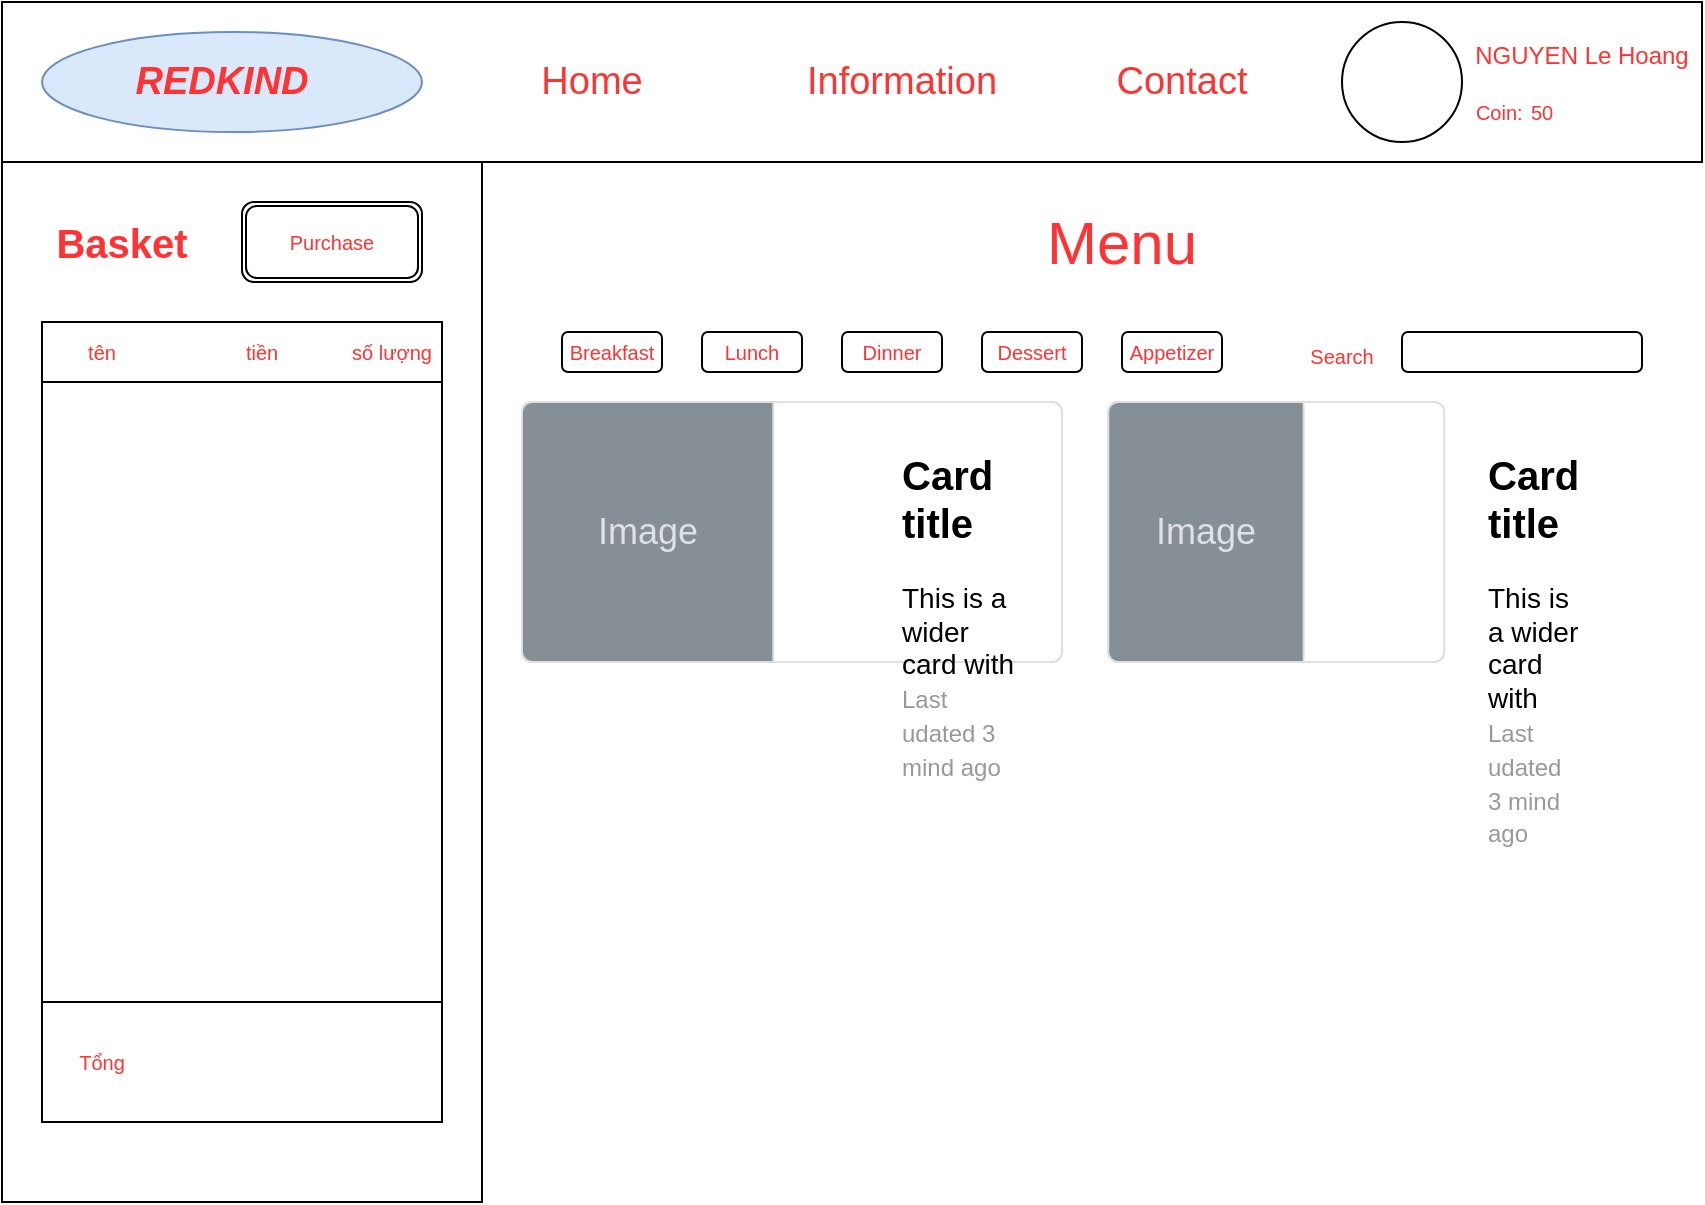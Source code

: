 <mxfile version="14.5.1" type="device"><diagram id="z732Ei0iRyYrXDZ2Z8Yv" name="Page-1"><mxGraphModel dx="865" dy="506" grid="1" gridSize="10" guides="1" tooltips="1" connect="1" arrows="1" fold="1" page="1" pageScale="1" pageWidth="850" pageHeight="1100" math="0" shadow="0"><root><mxCell id="0"/><mxCell id="1" parent="0"/><mxCell id="MFMYNRWe5qIbEG26eaq6-1" value="" style="rounded=0;whiteSpace=wrap;html=1;" vertex="1" parent="1"><mxGeometry width="850" height="80" as="geometry"/></mxCell><mxCell id="MFMYNRWe5qIbEG26eaq6-2" value="" style="rounded=0;whiteSpace=wrap;html=1;" vertex="1" parent="1"><mxGeometry y="80" width="240" height="520" as="geometry"/></mxCell><mxCell id="MFMYNRWe5qIbEG26eaq6-5" value="" style="ellipse;whiteSpace=wrap;html=1;fontSize=19;fillColor=#dae8fc;strokeColor=#6c8ebf;" vertex="1" parent="1"><mxGeometry x="20" y="15" width="190" height="50" as="geometry"/></mxCell><mxCell id="MFMYNRWe5qIbEG26eaq6-3" value="REDKIND" style="text;html=1;align=center;verticalAlign=middle;whiteSpace=wrap;rounded=0;fontSize=19;fontStyle=3;fontColor=#FF3333;" vertex="1" parent="1"><mxGeometry x="10" width="200" height="80" as="geometry"/></mxCell><mxCell id="MFMYNRWe5qIbEG26eaq6-6" value="Home" style="text;html=1;strokeColor=none;fillColor=none;align=center;verticalAlign=middle;whiteSpace=wrap;rounded=0;fontSize=19;fontColor=#FF3333;" vertex="1" parent="1"><mxGeometry x="260" y="30" width="70" height="20" as="geometry"/></mxCell><mxCell id="MFMYNRWe5qIbEG26eaq6-7" value="Information" style="text;html=1;strokeColor=none;fillColor=none;align=center;verticalAlign=middle;whiteSpace=wrap;rounded=0;fontSize=19;fontColor=#FF3333;" vertex="1" parent="1"><mxGeometry x="380" y="30" width="140" height="20" as="geometry"/></mxCell><mxCell id="MFMYNRWe5qIbEG26eaq6-8" value="Contact" style="text;html=1;strokeColor=none;fillColor=none;align=center;verticalAlign=middle;whiteSpace=wrap;rounded=0;fontSize=19;fontColor=#FF3333;" vertex="1" parent="1"><mxGeometry x="520" y="30" width="140" height="20" as="geometry"/></mxCell><mxCell id="MFMYNRWe5qIbEG26eaq6-9" value="" style="ellipse;whiteSpace=wrap;html=1;aspect=fixed;fontSize=19;fontColor=#FF3333;" vertex="1" parent="1"><mxGeometry x="670" y="10" width="60" height="60" as="geometry"/></mxCell><mxCell id="MFMYNRWe5qIbEG26eaq6-10" style="edgeStyle=orthogonalEdgeStyle;rounded=0;orthogonalLoop=1;jettySize=auto;html=1;exitX=0.5;exitY=1;exitDx=0;exitDy=0;fontSize=19;fontColor=#FF3333;" edge="1" parent="1" source="MFMYNRWe5qIbEG26eaq6-8" target="MFMYNRWe5qIbEG26eaq6-8"><mxGeometry relative="1" as="geometry"/></mxCell><mxCell id="MFMYNRWe5qIbEG26eaq6-11" value="&lt;font style=&quot;font-size: 12px&quot;&gt;NGUYEN Le Hoang&lt;/font&gt;" style="text;html=1;strokeColor=none;fillColor=none;align=center;verticalAlign=middle;whiteSpace=wrap;rounded=0;fontSize=19;fontColor=#FF3333;" vertex="1" parent="1"><mxGeometry x="730" y="10" width="120" height="30" as="geometry"/></mxCell><mxCell id="MFMYNRWe5qIbEG26eaq6-12" style="edgeStyle=orthogonalEdgeStyle;rounded=0;orthogonalLoop=1;jettySize=auto;html=1;exitX=0.5;exitY=1;exitDx=0;exitDy=0;fontSize=19;fontColor=#FF3333;" edge="1" parent="1" source="MFMYNRWe5qIbEG26eaq6-11" target="MFMYNRWe5qIbEG26eaq6-11"><mxGeometry relative="1" as="geometry"/></mxCell><mxCell id="MFMYNRWe5qIbEG26eaq6-13" value="Coin:&amp;nbsp;" style="text;html=1;strokeColor=none;fillColor=none;align=center;verticalAlign=middle;whiteSpace=wrap;rounded=0;fontSize=10;fontColor=#FF3333;" vertex="1" parent="1"><mxGeometry x="730" y="45" width="40" height="20" as="geometry"/></mxCell><mxCell id="MFMYNRWe5qIbEG26eaq6-14" value="50" style="text;html=1;strokeColor=none;fillColor=none;align=center;verticalAlign=middle;whiteSpace=wrap;rounded=0;fontSize=10;fontColor=#FF3333;" vertex="1" parent="1"><mxGeometry x="750" y="45" width="40" height="20" as="geometry"/></mxCell><mxCell id="MFMYNRWe5qIbEG26eaq6-17" value="&lt;h1&gt;Basket&lt;/h1&gt;" style="text;html=1;strokeColor=none;fillColor=none;spacing=5;spacingTop=-20;whiteSpace=wrap;overflow=hidden;rounded=0;fontSize=10;fontColor=#FF3333;align=center;verticalAlign=middle;" vertex="1" parent="1"><mxGeometry x="10" y="110" width="100" height="30" as="geometry"/></mxCell><mxCell id="MFMYNRWe5qIbEG26eaq6-19" value="" style="rounded=0;whiteSpace=wrap;html=1;fontSize=10;fontColor=#FF3333;align=center;" vertex="1" parent="1"><mxGeometry x="20" y="160" width="200" height="340" as="geometry"/></mxCell><mxCell id="MFMYNRWe5qIbEG26eaq6-21" value="" style="rounded=0;whiteSpace=wrap;html=1;fontSize=10;fontColor=#FF3333;align=center;" vertex="1" parent="1"><mxGeometry x="20" y="500" width="200" height="60" as="geometry"/></mxCell><mxCell id="MFMYNRWe5qIbEG26eaq6-26" value="" style="rounded=0;whiteSpace=wrap;html=1;fontSize=10;fontColor=#FF3333;align=center;" vertex="1" parent="1"><mxGeometry x="20" y="160" width="200" height="30" as="geometry"/></mxCell><mxCell id="MFMYNRWe5qIbEG26eaq6-27" value="tên" style="text;html=1;strokeColor=none;fillColor=none;align=center;verticalAlign=middle;whiteSpace=wrap;rounded=0;fontSize=10;fontColor=#FF3333;" vertex="1" parent="1"><mxGeometry x="30" y="165" width="40" height="20" as="geometry"/></mxCell><mxCell id="MFMYNRWe5qIbEG26eaq6-28" value="tiền&lt;span style=&quot;color: rgba(0 , 0 , 0 , 0) ; font-family: monospace ; font-size: 0px&quot;&gt;%3CmxGraphModel%3E%3Croot%3E%3CmxCell%20id%3D%220%22%2F%3E%3CmxCell%20id%3D%221%22%20parent%3D%220%22%2F%3E%3CmxCell%20id%3D%222%22%20value%3D%22t%C3%AAn%22%20style%3D%22text%3Bhtml%3D1%3BstrokeColor%3Dnone%3BfillColor%3Dnone%3Balign%3Dcenter%3BverticalAlign%3Dmiddle%3BwhiteSpace%3Dwrap%3Brounded%3D0%3BfontSize%3D10%3BfontColor%3D%23FF3333%3B%22%20vertex%3D%221%22%20parent%3D%221%22%3E%3CmxGeometry%20x%3D%2230%22%20y%3D%22165%22%20width%3D%2240%22%20height%3D%2220%22%20as%3D%22geometry%22%2F%3E%3C%2FmxCell%3E%3C%2Froot%3E%3C%2FmxGraphModel%3E&lt;/span&gt;" style="text;html=1;strokeColor=none;fillColor=none;align=center;verticalAlign=middle;whiteSpace=wrap;rounded=0;fontSize=10;fontColor=#FF3333;" vertex="1" parent="1"><mxGeometry x="110" y="165" width="40" height="20" as="geometry"/></mxCell><mxCell id="MFMYNRWe5qIbEG26eaq6-29" value="số lượng" style="text;html=1;strokeColor=none;fillColor=none;align=center;verticalAlign=middle;whiteSpace=wrap;rounded=0;fontSize=10;fontColor=#FF3333;" vertex="1" parent="1"><mxGeometry x="170" y="165" width="50" height="20" as="geometry"/></mxCell><mxCell id="MFMYNRWe5qIbEG26eaq6-30" value="Tổng" style="text;html=1;strokeColor=none;fillColor=none;align=center;verticalAlign=middle;whiteSpace=wrap;rounded=0;fontSize=10;fontColor=#FF3333;" vertex="1" parent="1"><mxGeometry x="30" y="520" width="40" height="20" as="geometry"/></mxCell><mxCell id="MFMYNRWe5qIbEG26eaq6-31" value="Purchase" style="shape=ext;double=1;rounded=1;whiteSpace=wrap;html=1;fontSize=10;fontColor=#FF3333;align=center;" vertex="1" parent="1"><mxGeometry x="120" y="100" width="90" height="40" as="geometry"/></mxCell><mxCell id="MFMYNRWe5qIbEG26eaq6-45" value="Breakfast" style="rounded=1;whiteSpace=wrap;html=1;fontSize=10;fontColor=#FF3333;align=center;" vertex="1" parent="1"><mxGeometry x="280" y="165" width="50" height="20" as="geometry"/></mxCell><mxCell id="MFMYNRWe5qIbEG26eaq6-46" value="Menu" style="text;html=1;strokeColor=none;fillColor=none;align=center;verticalAlign=middle;whiteSpace=wrap;rounded=0;fontSize=30;fontColor=#FF3333;" vertex="1" parent="1"><mxGeometry x="460" y="85" width="200" height="70" as="geometry"/></mxCell><mxCell id="MFMYNRWe5qIbEG26eaq6-47" value="Lunch" style="rounded=1;whiteSpace=wrap;html=1;fontSize=10;fontColor=#FF3333;align=center;" vertex="1" parent="1"><mxGeometry x="350" y="165" width="50" height="20" as="geometry"/></mxCell><mxCell id="MFMYNRWe5qIbEG26eaq6-48" value="Dinner" style="rounded=1;whiteSpace=wrap;html=1;fontSize=10;fontColor=#FF3333;align=center;" vertex="1" parent="1"><mxGeometry x="420" y="165" width="50" height="20" as="geometry"/></mxCell><mxCell id="MFMYNRWe5qIbEG26eaq6-49" value="Dessert" style="rounded=1;whiteSpace=wrap;html=1;fontSize=10;fontColor=#FF3333;align=center;" vertex="1" parent="1"><mxGeometry x="490" y="165" width="50" height="20" as="geometry"/></mxCell><mxCell id="MFMYNRWe5qIbEG26eaq6-51" value="Appetizer" style="rounded=1;whiteSpace=wrap;html=1;fontSize=10;fontColor=#FF3333;align=center;" vertex="1" parent="1"><mxGeometry x="560" y="165" width="50" height="20" as="geometry"/></mxCell><mxCell id="MFMYNRWe5qIbEG26eaq6-55" value="" style="group" vertex="1" connectable="0" parent="1"><mxGeometry x="260" y="200" width="270" height="130" as="geometry"/></mxCell><mxCell id="MFMYNRWe5qIbEG26eaq6-53" value="&lt;b&gt;&lt;font style=&quot;font-size: 20px&quot;&gt;Card title&lt;/font&gt;&lt;/b&gt;&lt;br&gt;&lt;br&gt;This is a wider card with&amp;nbsp;&lt;br&gt;&lt;font style=&quot;font-size: 12px&quot; color=&quot;#999999&quot;&gt;Last udated 3 mind ago&lt;/font&gt;" style="html=1;shadow=0;dashed=0;shape=mxgraph.bootstrap.rrect;rSize=5;strokeColor=#DFDFDF;html=1;whiteSpace=wrap;fillColor=#ffffff;fontColor=#000000;verticalAlign=top;align=left;spacing=20;fontSize=14;spacingLeft=170;container=0;" vertex="1" parent="MFMYNRWe5qIbEG26eaq6-55"><mxGeometry width="270" height="130" as="geometry"/></mxCell><mxCell id="MFMYNRWe5qIbEG26eaq6-54" value="Image" style="html=1;shadow=0;dashed=0;shape=mxgraph.bootstrap.leftButton;rSize=5;perimeter=none;whiteSpace=wrap;fillColor=#868E96;strokeColor=#DFDFDF;fontColor=#DEE2E6;resizeWidth=1;fontSize=18;" vertex="1" parent="MFMYNRWe5qIbEG26eaq6-55"><mxGeometry width="125.643" height="130" as="geometry"/></mxCell><mxCell id="MFMYNRWe5qIbEG26eaq6-57" value="" style="group" vertex="1" connectable="0" parent="1"><mxGeometry x="580" y="200" width="210" height="130" as="geometry"/></mxCell><mxCell id="MFMYNRWe5qIbEG26eaq6-58" value="&lt;b&gt;&lt;font style=&quot;font-size: 20px&quot;&gt;Card title&lt;/font&gt;&lt;/b&gt;&lt;br&gt;&lt;br&gt;This is a wider card with&amp;nbsp;&lt;br&gt;&lt;font style=&quot;font-size: 12px&quot; color=&quot;#999999&quot;&gt;Last udated 3 mind ago&lt;/font&gt;" style="html=1;shadow=0;dashed=0;shape=mxgraph.bootstrap.rrect;rSize=5;strokeColor=#DFDFDF;html=1;whiteSpace=wrap;fillColor=#ffffff;fontColor=#000000;verticalAlign=top;align=left;spacing=20;fontSize=14;spacingLeft=170;container=0;" vertex="1" parent="MFMYNRWe5qIbEG26eaq6-57"><mxGeometry x="-26.88" width="168" height="130" as="geometry"/></mxCell><mxCell id="MFMYNRWe5qIbEG26eaq6-59" value="Image" style="html=1;shadow=0;dashed=0;shape=mxgraph.bootstrap.leftButton;rSize=5;perimeter=none;whiteSpace=wrap;fillColor=#868E96;strokeColor=#DFDFDF;fontColor=#DEE2E6;resizeWidth=1;fontSize=18;" vertex="1" parent="MFMYNRWe5qIbEG26eaq6-57"><mxGeometry x="-26.88" width="97.722" height="130" as="geometry"/></mxCell><mxCell id="MFMYNRWe5qIbEG26eaq6-61" value="" style="rounded=1;whiteSpace=wrap;html=1;fontSize=30;fontColor=#FF3333;align=center;" vertex="1" parent="1"><mxGeometry x="700" y="165" width="120" height="20" as="geometry"/></mxCell><mxCell id="MFMYNRWe5qIbEG26eaq6-62" value="&lt;font style=&quot;font-size: 10px&quot;&gt;Search&lt;/font&gt;" style="text;html=1;strokeColor=none;fillColor=none;align=center;verticalAlign=middle;whiteSpace=wrap;rounded=0;fontSize=30;fontColor=#FF3333;" vertex="1" parent="1"><mxGeometry x="650" y="150" width="40" height="40" as="geometry"/></mxCell></root></mxGraphModel></diagram></mxfile>